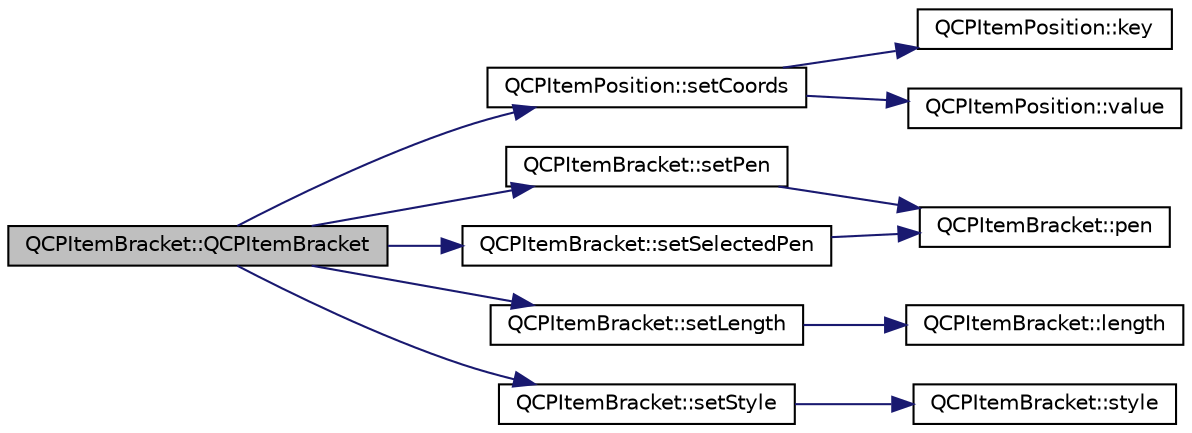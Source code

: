 digraph "QCPItemBracket::QCPItemBracket"
{
  edge [fontname="Helvetica",fontsize="10",labelfontname="Helvetica",labelfontsize="10"];
  node [fontname="Helvetica",fontsize="10",shape=record];
  rankdir="LR";
  Node0 [label="QCPItemBracket::QCPItemBracket",height=0.2,width=0.4,color="black", fillcolor="grey75", style="filled", fontcolor="black"];
  Node0 -> Node1 [color="midnightblue",fontsize="10",style="solid",fontname="Helvetica"];
  Node1 [label="QCPItemPosition::setCoords",height=0.2,width=0.4,color="black", fillcolor="white", style="filled",URL="$d1/dad/class_q_c_p_item_position.html#aa988ba4e87ab684c9021017dcaba945f"];
  Node1 -> Node2 [color="midnightblue",fontsize="10",style="solid",fontname="Helvetica"];
  Node2 [label="QCPItemPosition::key",height=0.2,width=0.4,color="black", fillcolor="white", style="filled",URL="$d1/dad/class_q_c_p_item_position.html#a6fc519f1b73722a8d0cff7d4d647407e"];
  Node1 -> Node3 [color="midnightblue",fontsize="10",style="solid",fontname="Helvetica"];
  Node3 [label="QCPItemPosition::value",height=0.2,width=0.4,color="black", fillcolor="white", style="filled",URL="$d1/dad/class_q_c_p_item_position.html#acfcf86f840a7366a4299bff593d5d636"];
  Node0 -> Node4 [color="midnightblue",fontsize="10",style="solid",fontname="Helvetica"];
  Node4 [label="QCPItemBracket::setPen",height=0.2,width=0.4,color="black", fillcolor="white", style="filled",URL="$d2/d64/class_q_c_p_item_bracket.html#ab13001d9cc5d8f9e56ea15bdda682acb"];
  Node4 -> Node5 [color="midnightblue",fontsize="10",style="solid",fontname="Helvetica"];
  Node5 [label="QCPItemBracket::pen",height=0.2,width=0.4,color="black", fillcolor="white", style="filled",URL="$d2/d64/class_q_c_p_item_bracket.html#a6013b3f83aab7bc82b485ee5447ecb1b"];
  Node0 -> Node6 [color="midnightblue",fontsize="10",style="solid",fontname="Helvetica"];
  Node6 [label="QCPItemBracket::setSelectedPen",height=0.2,width=0.4,color="black", fillcolor="white", style="filled",URL="$d2/d64/class_q_c_p_item_bracket.html#a349785c31122778a520c64891fa204c5"];
  Node6 -> Node5 [color="midnightblue",fontsize="10",style="solid",fontname="Helvetica"];
  Node0 -> Node7 [color="midnightblue",fontsize="10",style="solid",fontname="Helvetica"];
  Node7 [label="QCPItemBracket::setLength",height=0.2,width=0.4,color="black", fillcolor="white", style="filled",URL="$d2/d64/class_q_c_p_item_bracket.html#ac7cfc3da7da9b5c5ac5dfbe4f0351b2a"];
  Node7 -> Node8 [color="midnightblue",fontsize="10",style="solid",fontname="Helvetica"];
  Node8 [label="QCPItemBracket::length",height=0.2,width=0.4,color="black", fillcolor="white", style="filled",URL="$d2/d64/class_q_c_p_item_bracket.html#af69dbe7ca5847f36403e1fb502e8e59d"];
  Node0 -> Node9 [color="midnightblue",fontsize="10",style="solid",fontname="Helvetica"];
  Node9 [label="QCPItemBracket::setStyle",height=0.2,width=0.4,color="black", fillcolor="white", style="filled",URL="$d2/d64/class_q_c_p_item_bracket.html#a612dffa2373422eef8754d690add3703"];
  Node9 -> Node10 [color="midnightblue",fontsize="10",style="solid",fontname="Helvetica"];
  Node10 [label="QCPItemBracket::style",height=0.2,width=0.4,color="black", fillcolor="white", style="filled",URL="$d2/d64/class_q_c_p_item_bracket.html#a600ad8c0a3193cc2f335db6039f2932d"];
}
